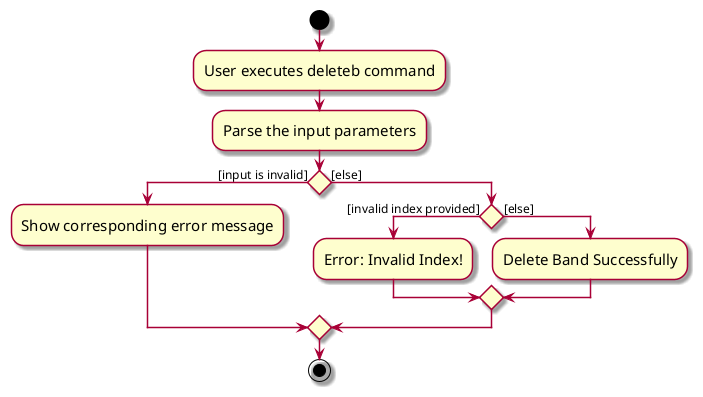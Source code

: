 @startuml
skin rose
skinparam ActivityFontSize 15
skinparam ArrowFontSize 12
skinparam defaultTextAlignment center

start
:User executes deleteb command;
:Parse the input parameters;

'Since the beta syntax does not support placing the condition outside the
'diamond we place it as the true branch instead.

if () then ([input is invalid])
    :Show corresponding error message;
else ([else])
    if () then ([invalid index provided])
        :Error: Invalid Index!;

    else ([else])
        :Delete Band Successfully;
    endif

endif

stop
@enduml
